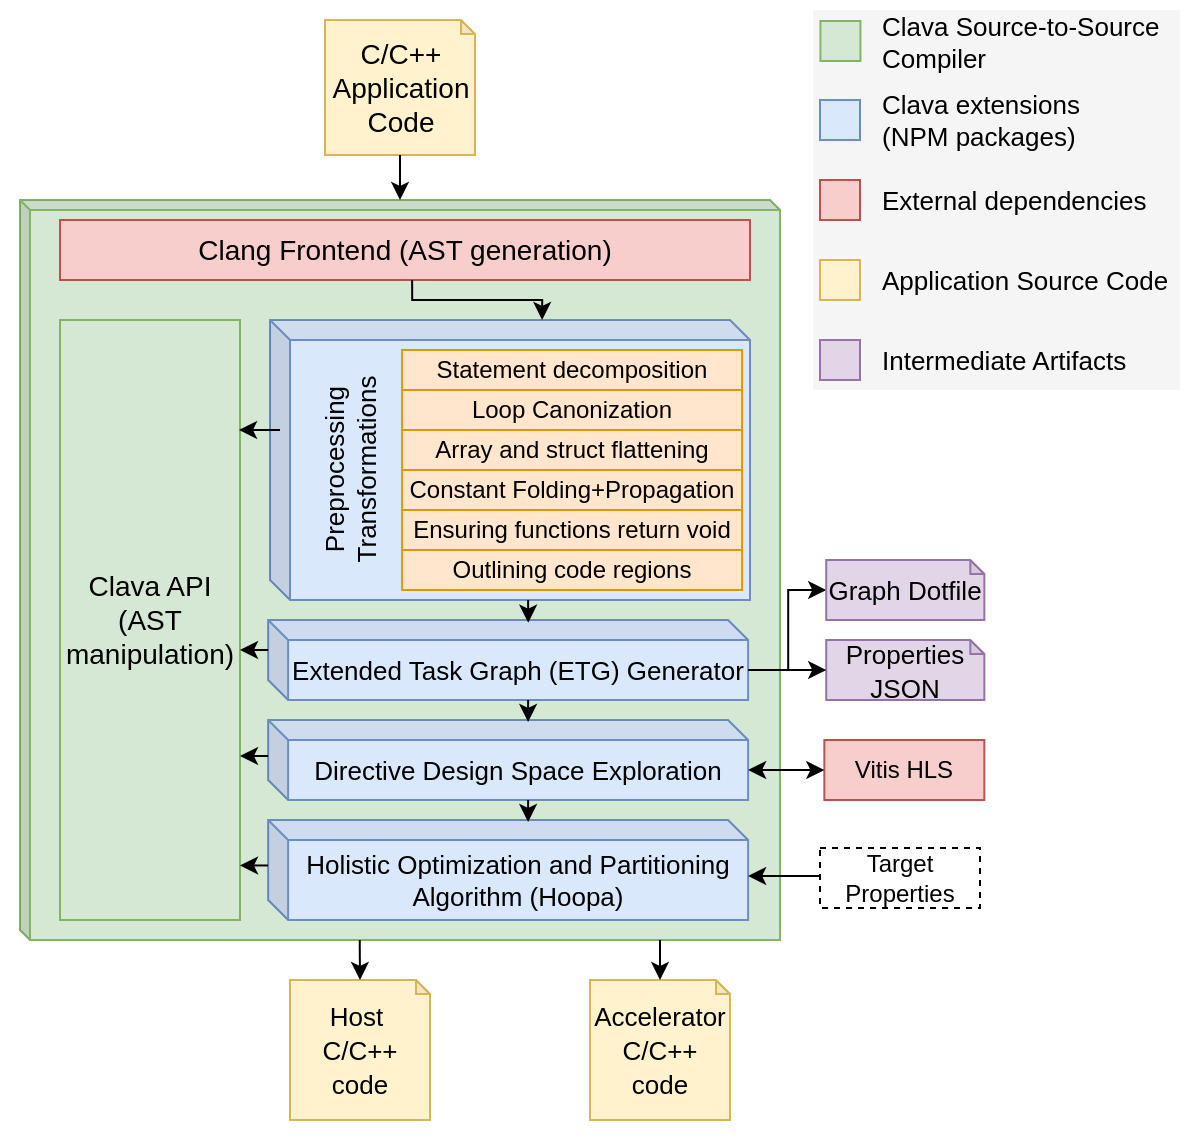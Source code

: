 <mxfile version="26.1.1">
  <diagram id="Q8UWIDvTnTWvmisHTtFj" name="Page-1">
    <mxGraphModel dx="2022" dy="652" grid="1" gridSize="10" guides="1" tooltips="1" connect="1" arrows="1" fold="1" page="1" pageScale="1" pageWidth="827" pageHeight="1169" math="0" shadow="0">
      <root>
        <mxCell id="0" />
        <mxCell id="1" parent="0" />
        <mxCell id="xEZ2nPFFrHSUSIxC7Ztz-3" value="" style="rounded=0;whiteSpace=wrap;html=1;strokeColor=none;" vertex="1" parent="1">
          <mxGeometry x="-10" y="150" width="600" height="570" as="geometry" />
        </mxCell>
        <mxCell id="rMWVGPfARK4X7Arb33Px-16" value="&lt;font style=&quot;font-size: 13px;&quot;&gt;Host&amp;nbsp;&lt;/font&gt;&lt;div&gt;&lt;font style=&quot;font-size: 13px;&quot;&gt;C/C++ code&lt;/font&gt;&lt;/div&gt;" style="shape=note;whiteSpace=wrap;html=1;backgroundOutline=1;darkOpacity=0.05;size=7;fillColor=#fff2cc;strokeColor=#d6b656;fontSize=14;" parent="1" vertex="1">
          <mxGeometry x="135" y="640" width="70" height="70" as="geometry" />
        </mxCell>
        <mxCell id="d4Aca1u6HOUoMToGAWtU-49" value="" style="rounded=0;whiteSpace=wrap;html=1;fillColor=#f5f5f5;strokeColor=none;fontColor=#333333;" parent="1" vertex="1">
          <mxGeometry x="396.56" y="155" width="183.44" height="190" as="geometry" />
        </mxCell>
        <mxCell id="d4Aca1u6HOUoMToGAWtU-4" value="&lt;span style=&quot;font-size: 13px;&quot;&gt;Accelerator C/C++ code&lt;br&gt;&lt;/span&gt;" style="shape=note;whiteSpace=wrap;html=1;backgroundOutline=1;darkOpacity=0.05;size=7;fillColor=#fff2cc;strokeColor=#d6b656;fontSize=14;" parent="1" vertex="1">
          <mxGeometry x="285" y="640" width="70" height="70" as="geometry" />
        </mxCell>
        <mxCell id="wPGymhWY9zPTNBUGQzJ1-2" value="" style="shape=cube;whiteSpace=wrap;html=1;boundedLbl=1;backgroundOutline=1;darkOpacity=0.05;darkOpacity2=0.1;size=5;fillColor=#d5e8d4;strokeColor=#82b366;fontSize=14;" parent="1" vertex="1">
          <mxGeometry y="250" width="380" height="370" as="geometry" />
        </mxCell>
        <mxCell id="wPGymhWY9zPTNBUGQzJ1-1" value="C/C++ Application Code" style="shape=note;whiteSpace=wrap;html=1;backgroundOutline=1;darkOpacity=0.05;size=7;fillColor=#fff2cc;strokeColor=#d6b656;fontSize=14;" parent="1" vertex="1">
          <mxGeometry x="152.5" y="160" width="75" height="67.5" as="geometry" />
        </mxCell>
        <mxCell id="uZdSeVqPh_KYlumVynNW-2" style="edgeStyle=orthogonalEdgeStyle;rounded=0;orthogonalLoop=1;jettySize=auto;html=1;exitX=0;exitY=0;exitDx=240;exitDy=25;exitPerimeter=0;entryX=0;entryY=0.5;entryDx=0;entryDy=0;entryPerimeter=0;" parent="1" source="wPGymhWY9zPTNBUGQzJ1-4" target="rMWVGPfARK4X7Arb33Px-2" edge="1">
          <mxGeometry relative="1" as="geometry">
            <mxPoint x="400" y="485" as="targetPoint" />
          </mxGeometry>
        </mxCell>
        <mxCell id="wPGymhWY9zPTNBUGQzJ1-4" value="&lt;font style=&quot;font-size: 13px;&quot;&gt;Extended Task Graph (ETG) Generator&lt;/font&gt;" style="shape=cube;whiteSpace=wrap;html=1;boundedLbl=1;backgroundOutline=1;darkOpacity=0.05;darkOpacity2=0.1;size=10;fillColor=#dae8fc;strokeColor=#6c8ebf;fontSize=13;" parent="1" vertex="1">
          <mxGeometry x="124.06" y="460" width="240" height="40" as="geometry" />
        </mxCell>
        <mxCell id="wPGymhWY9zPTNBUGQzJ1-6" value="Clang Frontend (AST generation)" style="shape=cube;whiteSpace=wrap;html=1;boundedLbl=1;backgroundOutline=1;darkOpacity=0.05;darkOpacity2=0.1;size=0;fillColor=#f8cecc;strokeColor=#b85450;fontSize=14;" parent="1" vertex="1">
          <mxGeometry x="20" y="260" width="345" height="30" as="geometry" />
        </mxCell>
        <mxCell id="Z7GEWmz_fn6iVJh9K8Ma-1" value="&lt;p style=&quot;line-height: 100%;&quot;&gt;&lt;br&gt;&lt;/p&gt;" style="shape=cube;whiteSpace=wrap;html=1;boundedLbl=1;backgroundOutline=1;darkOpacity=0.05;darkOpacity2=0.1;size=10;fillColor=#dae8fc;strokeColor=#6c8ebf;fontSize=13;align=left;" parent="1" vertex="1">
          <mxGeometry x="125" y="310" width="240" height="140" as="geometry" />
        </mxCell>
        <mxCell id="rMWVGPfARK4X7Arb33Px-1" value="&lt;font style=&quot;font-size: 13px;&quot;&gt;Properties JSON&lt;/font&gt;" style="shape=note;whiteSpace=wrap;html=1;backgroundOutline=1;darkOpacity=0.05;size=7;fillColor=#e1d5e7;strokeColor=#9673a6;fontSize=14;" parent="1" vertex="1">
          <mxGeometry x="403.11" y="470" width="79.06" height="30" as="geometry" />
        </mxCell>
        <mxCell id="rMWVGPfARK4X7Arb33Px-2" value="&lt;font style=&quot;font-size: 13px;&quot;&gt;Graph Dotfile&lt;/font&gt;" style="shape=note;whiteSpace=wrap;html=1;backgroundOutline=1;darkOpacity=0.05;size=7;fillColor=#e1d5e7;strokeColor=#9673a6;fontSize=14;" parent="1" vertex="1">
          <mxGeometry x="403.11" y="430" width="79.06" height="30" as="geometry" />
        </mxCell>
        <mxCell id="rMWVGPfARK4X7Arb33Px-29" value="Target Properties" style="text;html=1;strokeColor=default;fillColor=none;align=center;verticalAlign=middle;whiteSpace=wrap;rounded=0;dashed=1;" parent="1" vertex="1">
          <mxGeometry x="400" y="574" width="80" height="30" as="geometry" />
        </mxCell>
        <mxCell id="d4Aca1u6HOUoMToGAWtU-2" value="Clava API (AST manipulation)" style="shape=cube;whiteSpace=wrap;html=1;boundedLbl=1;backgroundOutline=1;darkOpacity=0.05;darkOpacity2=0.1;size=0;fillColor=#d5e8d4;strokeColor=#82b366;fontSize=14;" parent="1" vertex="1">
          <mxGeometry x="20" y="310" width="90" height="300" as="geometry" />
        </mxCell>
        <mxCell id="d4Aca1u6HOUoMToGAWtU-9" style="edgeStyle=orthogonalEdgeStyle;rounded=0;orthogonalLoop=1;jettySize=auto;html=1;entryX=0.5;entryY=1;entryDx=0;entryDy=0;entryPerimeter=0;exitX=0.5;exitY=1;exitDx=0;exitDy=0;exitPerimeter=0;" parent="1" source="wPGymhWY9zPTNBUGQzJ1-1" edge="1">
          <mxGeometry relative="1" as="geometry">
            <mxPoint x="190" y="250" as="targetPoint" />
          </mxGeometry>
        </mxCell>
        <mxCell id="d4Aca1u6HOUoMToGAWtU-10" value="&lt;font style=&quot;font-size: 13px;&quot;&gt;Directive Design Space Exploration&lt;/font&gt;" style="shape=cube;whiteSpace=wrap;html=1;boundedLbl=1;backgroundOutline=1;darkOpacity=0.05;darkOpacity2=0.1;size=10;fillColor=#dae8fc;strokeColor=#6c8ebf;fontSize=11;" parent="1" vertex="1">
          <mxGeometry x="124.06" y="510" width="240" height="40" as="geometry" />
        </mxCell>
        <mxCell id="d4Aca1u6HOUoMToGAWtU-11" value="&lt;font style=&quot;font-size: 13px;&quot;&gt;Holistic Optimization and Partitioning Algorithm (Hoopa)&lt;/font&gt;" style="shape=cube;whiteSpace=wrap;html=1;boundedLbl=1;backgroundOutline=1;darkOpacity=0.05;darkOpacity2=0.1;size=10;fillColor=#dae8fc;strokeColor=#6c8ebf;fontSize=11;" parent="1" vertex="1">
          <mxGeometry x="124.06" y="560" width="240" height="50" as="geometry" />
        </mxCell>
        <mxCell id="d4Aca1u6HOUoMToGAWtU-13" style="edgeStyle=orthogonalEdgeStyle;rounded=0;orthogonalLoop=1;jettySize=auto;html=1;exitX=0;exitY=0;exitDx=125.0;exitDy=110;exitPerimeter=0;entryX=0.542;entryY=0.034;entryDx=0;entryDy=0;entryPerimeter=0;" parent="1" edge="1">
          <mxGeometry relative="1" as="geometry">
            <mxPoint x="254.06" y="450" as="sourcePoint" />
            <mxPoint x="254.14" y="461.36" as="targetPoint" />
          </mxGeometry>
        </mxCell>
        <mxCell id="d4Aca1u6HOUoMToGAWtU-14" style="edgeStyle=orthogonalEdgeStyle;rounded=0;orthogonalLoop=1;jettySize=auto;html=1;exitX=0;exitY=0;exitDx=125.0;exitDy=110;exitPerimeter=0;entryX=0.542;entryY=0.034;entryDx=0;entryDy=0;entryPerimeter=0;" parent="1" edge="1">
          <mxGeometry relative="1" as="geometry">
            <mxPoint x="254.06" y="500" as="sourcePoint" />
            <mxPoint x="254.06" y="511" as="targetPoint" />
          </mxGeometry>
        </mxCell>
        <mxCell id="d4Aca1u6HOUoMToGAWtU-16" style="edgeStyle=orthogonalEdgeStyle;rounded=0;orthogonalLoop=1;jettySize=auto;html=1;exitX=0;exitY=0;exitDx=125.0;exitDy=110;exitPerimeter=0;entryX=0.542;entryY=0.034;entryDx=0;entryDy=0;entryPerimeter=0;" parent="1" edge="1">
          <mxGeometry relative="1" as="geometry">
            <mxPoint x="254.06" y="550" as="sourcePoint" />
            <mxPoint x="254.06" y="561" as="targetPoint" />
          </mxGeometry>
        </mxCell>
        <mxCell id="d4Aca1u6HOUoMToGAWtU-20" style="edgeStyle=orthogonalEdgeStyle;rounded=0;orthogonalLoop=1;jettySize=auto;html=1;exitX=0;exitY=0;exitDx=175;exitDy=30;exitPerimeter=0;" parent="1" edge="1">
          <mxGeometry relative="1" as="geometry">
            <Array as="points">
              <mxPoint x="196.06" y="300" />
              <mxPoint x="261.06" y="300" />
            </Array>
            <mxPoint x="261.06" y="310" as="targetPoint" />
            <mxPoint x="196.06" y="290" as="sourcePoint" />
          </mxGeometry>
        </mxCell>
        <mxCell id="d4Aca1u6HOUoMToGAWtU-22" style="edgeStyle=orthogonalEdgeStyle;rounded=0;orthogonalLoop=1;jettySize=auto;html=1;exitX=0;exitY=0;exitDx=240;exitDy=25;exitPerimeter=0;entryX=0;entryY=0.5;entryDx=0;entryDy=0;entryPerimeter=0;" parent="1" source="wPGymhWY9zPTNBUGQzJ1-4" target="rMWVGPfARK4X7Arb33Px-1" edge="1">
          <mxGeometry relative="1" as="geometry" />
        </mxCell>
        <mxCell id="d4Aca1u6HOUoMToGAWtU-23" style="edgeStyle=orthogonalEdgeStyle;rounded=0;orthogonalLoop=1;jettySize=auto;html=1;exitX=0;exitY=0.5;exitDx=0;exitDy=0;entryX=0;entryY=0;entryDx=240;entryDy=25;entryPerimeter=0;" parent="1" edge="1">
          <mxGeometry relative="1" as="geometry">
            <mxPoint x="400" y="588" as="sourcePoint" />
            <mxPoint x="364.06" y="588" as="targetPoint" />
          </mxGeometry>
        </mxCell>
        <mxCell id="d4Aca1u6HOUoMToGAWtU-24" value="&lt;font style=&quot;font-size: 12px;&quot;&gt;Ensuring functions return void&lt;/font&gt;" style="rounded=0;whiteSpace=wrap;html=1;fillColor=#ffe6cc;strokeColor=#d79b00;fontSize=11;" parent="1" vertex="1">
          <mxGeometry x="191.06" y="405" width="170" height="20" as="geometry" />
        </mxCell>
        <mxCell id="d4Aca1u6HOUoMToGAWtU-26" value="&lt;font style=&quot;font-size: 12px;&quot;&gt;Constant Folding+Propagation&lt;/font&gt;" style="rounded=0;whiteSpace=wrap;html=1;fillColor=#ffe6cc;strokeColor=#d79b00;fontSize=11;" parent="1" vertex="1">
          <mxGeometry x="191.06" y="385" width="170" height="20" as="geometry" />
        </mxCell>
        <mxCell id="d4Aca1u6HOUoMToGAWtU-27" value="&lt;font style=&quot;font-size: 12px;&quot;&gt;Array and struct flattening&lt;/font&gt;" style="rounded=0;whiteSpace=wrap;html=1;fillColor=#ffe6cc;strokeColor=#d79b00;fontSize=11;" parent="1" vertex="1">
          <mxGeometry x="191.06" y="365" width="170" height="20" as="geometry" />
        </mxCell>
        <mxCell id="d4Aca1u6HOUoMToGAWtU-28" value="&lt;font style=&quot;font-size: 12px;&quot;&gt;Loop Canonization&lt;/font&gt;" style="rounded=0;whiteSpace=wrap;html=1;fillColor=#ffe6cc;strokeColor=#d79b00;fontSize=11;" parent="1" vertex="1">
          <mxGeometry x="191.06" y="345" width="170" height="20" as="geometry" />
        </mxCell>
        <mxCell id="d4Aca1u6HOUoMToGAWtU-29" value="&lt;font style=&quot;font-size: 13px;&quot;&gt;Preprocessing &lt;br style=&quot;font-size: 13px;&quot;&gt;Transformations&lt;/font&gt;" style="text;html=1;align=center;verticalAlign=middle;resizable=0;points=[];autosize=1;strokeColor=none;fillColor=none;rotation=-90;fontSize=13;" parent="1" vertex="1">
          <mxGeometry x="105" y="365" width="120" height="40" as="geometry" />
        </mxCell>
        <mxCell id="d4Aca1u6HOUoMToGAWtU-30" style="edgeStyle=orthogonalEdgeStyle;rounded=0;orthogonalLoop=1;jettySize=auto;html=1;entryX=0.995;entryY=0.192;entryDx=0;entryDy=0;entryPerimeter=0;" parent="1" edge="1">
          <mxGeometry relative="1" as="geometry">
            <mxPoint x="130" y="365" as="sourcePoint" />
            <mxPoint x="109.525" y="365.0" as="targetPoint" />
            <Array as="points">
              <mxPoint x="130" y="365.48" />
            </Array>
          </mxGeometry>
        </mxCell>
        <mxCell id="d4Aca1u6HOUoMToGAWtU-36" style="edgeStyle=orthogonalEdgeStyle;rounded=0;orthogonalLoop=1;jettySize=auto;html=1;exitX=0;exitY=0;exitDx=0;exitDy=15;exitPerimeter=0;" parent="1" source="wPGymhWY9zPTNBUGQzJ1-4" edge="1">
          <mxGeometry relative="1" as="geometry">
            <mxPoint x="110" y="475" as="targetPoint" />
          </mxGeometry>
        </mxCell>
        <mxCell id="d4Aca1u6HOUoMToGAWtU-37" style="edgeStyle=orthogonalEdgeStyle;rounded=0;orthogonalLoop=1;jettySize=auto;html=1;exitX=0;exitY=0;exitDx=0;exitDy=15;exitPerimeter=0;" parent="1" edge="1">
          <mxGeometry relative="1" as="geometry">
            <mxPoint x="110" y="528" as="targetPoint" />
            <mxPoint x="124.06" y="528" as="sourcePoint" />
          </mxGeometry>
        </mxCell>
        <mxCell id="d4Aca1u6HOUoMToGAWtU-40" value="" style="rounded=0;whiteSpace=wrap;html=1;fillColor=#dae8fc;strokeColor=#6c8ebf;align=left;fontSize=13;" parent="1" vertex="1">
          <mxGeometry x="400" y="200" width="20" height="20" as="geometry" />
        </mxCell>
        <mxCell id="d4Aca1u6HOUoMToGAWtU-41" value="Clava extensions (NPM packages)" style="text;html=1;strokeColor=none;fillColor=none;align=left;verticalAlign=middle;whiteSpace=wrap;rounded=0;fontSize=13;" parent="1" vertex="1">
          <mxGeometry x="429" y="197.5" width="116" height="25" as="geometry" />
        </mxCell>
        <mxCell id="d4Aca1u6HOUoMToGAWtU-42" value="" style="rounded=0;whiteSpace=wrap;html=1;fillColor=#fff2cc;strokeColor=#d6b656;align=left;fontSize=13;" parent="1" vertex="1">
          <mxGeometry x="400" y="280" width="20" height="20" as="geometry" />
        </mxCell>
        <mxCell id="d4Aca1u6HOUoMToGAWtU-43" value="Application Source Code" style="text;html=1;strokeColor=none;fillColor=none;align=left;verticalAlign=middle;whiteSpace=wrap;rounded=0;fontSize=13;" parent="1" vertex="1">
          <mxGeometry x="429" y="277.5" width="156" height="25" as="geometry" />
        </mxCell>
        <mxCell id="d4Aca1u6HOUoMToGAWtU-44" value="Intermediate Artifacts" style="text;html=1;strokeColor=none;fillColor=none;align=left;verticalAlign=middle;whiteSpace=wrap;rounded=0;fontSize=13;" parent="1" vertex="1">
          <mxGeometry x="429" y="317.5" width="136" height="25" as="geometry" />
        </mxCell>
        <mxCell id="d4Aca1u6HOUoMToGAWtU-45" value="" style="rounded=0;whiteSpace=wrap;html=1;fillColor=#d5e8d4;strokeColor=#82b366;align=left;fontSize=13;" parent="1" vertex="1">
          <mxGeometry x="400.22" y="160.5" width="20" height="20" as="geometry" />
        </mxCell>
        <mxCell id="d4Aca1u6HOUoMToGAWtU-46" value="Clava Source-to-Source Compiler" style="text;html=1;strokeColor=none;fillColor=none;align=left;verticalAlign=middle;whiteSpace=wrap;rounded=0;fontSize=13;" parent="1" vertex="1">
          <mxGeometry x="429" y="158" width="146" height="25" as="geometry" />
        </mxCell>
        <mxCell id="zoL8zQpxSu9de9vwSaM2-1" value="&lt;font style=&quot;font-size: 12px;&quot;&gt;Outlining code regions&lt;/font&gt;" style="rounded=0;whiteSpace=wrap;html=1;fillColor=#ffe6cc;strokeColor=#d79b00;fontSize=11;" parent="1" vertex="1">
          <mxGeometry x="191.06" y="425" width="170" height="20" as="geometry" />
        </mxCell>
        <mxCell id="uZdSeVqPh_KYlumVynNW-4" value="" style="rounded=0;whiteSpace=wrap;html=1;fillColor=#f8cecc;strokeColor=#b85450;align=left;fontSize=13;" parent="1" vertex="1">
          <mxGeometry x="400" y="240" width="20" height="20" as="geometry" />
        </mxCell>
        <mxCell id="uZdSeVqPh_KYlumVynNW-5" value="External dependencies" style="text;html=1;strokeColor=none;fillColor=none;align=left;verticalAlign=middle;whiteSpace=wrap;rounded=0;fontSize=13;" parent="1" vertex="1">
          <mxGeometry x="429" y="237.5" width="156" height="25" as="geometry" />
        </mxCell>
        <mxCell id="uZdSeVqPh_KYlumVynNW-7" value="" style="rounded=0;whiteSpace=wrap;html=1;fillColor=#e1d5e7;strokeColor=#9673a6;align=left;fontSize=13;" parent="1" vertex="1">
          <mxGeometry x="400" y="320" width="20" height="20" as="geometry" />
        </mxCell>
        <mxCell id="uZdSeVqPh_KYlumVynNW-9" style="edgeStyle=orthogonalEdgeStyle;rounded=0;orthogonalLoop=1;jettySize=auto;html=1;exitX=0;exitY=0;exitDx=0;exitDy=15;exitPerimeter=0;" parent="1" edge="1">
          <mxGeometry relative="1" as="geometry">
            <mxPoint x="110" y="582.73" as="targetPoint" />
            <mxPoint x="124" y="582.73" as="sourcePoint" />
          </mxGeometry>
        </mxCell>
        <mxCell id="Woon1ckqIakj2TTkOYpj-1" value="&lt;span style=&quot;font-size: 12px;&quot;&gt;Statement decomposition&lt;/span&gt;" style="rounded=0;whiteSpace=wrap;html=1;fillColor=#ffe6cc;strokeColor=#d79b00;fontSize=11;" parent="1" vertex="1">
          <mxGeometry x="191.06" y="325" width="170" height="20" as="geometry" />
        </mxCell>
        <mxCell id="Woon1ckqIakj2TTkOYpj-2" value="Vitis HLS" style="text;html=1;strokeColor=#b85450;fillColor=#f8cecc;align=center;verticalAlign=middle;whiteSpace=wrap;rounded=0;" parent="1" vertex="1">
          <mxGeometry x="402.17" y="520" width="80" height="30" as="geometry" />
        </mxCell>
        <mxCell id="Woon1ckqIakj2TTkOYpj-3" style="edgeStyle=orthogonalEdgeStyle;rounded=0;orthogonalLoop=1;jettySize=auto;html=1;exitX=0;exitY=0.5;exitDx=0;exitDy=0;entryX=0;entryY=0;entryDx=240;entryDy=25;entryPerimeter=0;startArrow=classic;startFill=1;" parent="1" source="Woon1ckqIakj2TTkOYpj-2" target="d4Aca1u6HOUoMToGAWtU-10" edge="1">
          <mxGeometry relative="1" as="geometry" />
        </mxCell>
        <mxCell id="Woon1ckqIakj2TTkOYpj-4" value="" style="endArrow=classic;html=1;rounded=0;" parent="1" edge="1">
          <mxGeometry width="50" height="50" relative="1" as="geometry">
            <mxPoint x="320" y="620" as="sourcePoint" />
            <mxPoint x="320" y="640" as="targetPoint" />
          </mxGeometry>
        </mxCell>
        <mxCell id="Woon1ckqIakj2TTkOYpj-6" value="" style="endArrow=classic;html=1;rounded=0;" parent="1" edge="1">
          <mxGeometry width="50" height="50" relative="1" as="geometry">
            <mxPoint x="169.86" y="620" as="sourcePoint" />
            <mxPoint x="170" y="640" as="targetPoint" />
          </mxGeometry>
        </mxCell>
      </root>
    </mxGraphModel>
  </diagram>
</mxfile>
